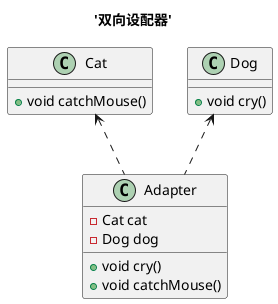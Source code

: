 @startuml
'https://plantuml.com/class-diagram

title '双向设配器'

class Adapter{
    - Cat cat
    - Dog dog
    + void cry()
    + void catchMouse()
}

class Cat {
    + void catchMouse()
}

class Dog {
    + void cry()
}

Cat <.. Adapter
Dog <.. Adapter
@enduml